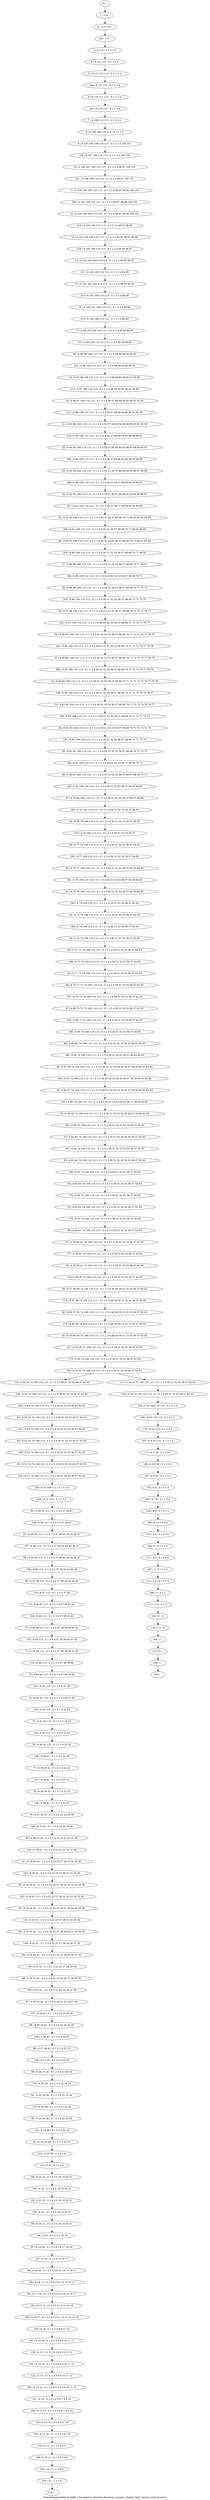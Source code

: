 digraph G {
graph [label="Tree-decomposition of width 7 for register allocator (function _process_thread_shell_unicast_send_process)"]
0[label="0 | : "];
1[label="1 | 114 : "];
2[label="2 | 113 114 : "];
3[label="3 | 6 113 : 0 1 2 3 4 "];
4[label="4 | 6 112 113 : 0 1 2 3 4 "];
5[label="5 | 6 111 112 113 : 0 1 2 3 4 "];
6[label="6 | 6 110 111 113 : 0 1 2 3 4 "];
7[label="7 | 6 109 110 113 : 0 1 2 3 4 "];
8[label="8 | 6 108 109 110 113 : 0 1 2 3 4 "];
9[label="9 | 6 107 108 109 110 113 : 0 1 2 3 4 100 101 "];
10[label="10 | 6 106 107 109 110 113 : 0 1 2 3 4 96 97 100 101 "];
11[label="11 | 6 105 106 109 110 113 : 0 1 2 3 4 96 97 98 99 100 101 "];
12[label="12 | 6 104 105 109 110 113 : 0 1 2 3 4 96 97 98 99 100 101 "];
13[label="13 | 6 103 104 109 110 113 : 0 1 2 3 4 94 95 96 97 98 99 "];
14[label="14 | 6 102 103 109 110 113 : 0 1 2 3 4 94 95 96 97 "];
15[label="15 | 6 101 102 109 110 113 : 0 1 2 3 4 68 69 94 95 "];
16[label="16 | 6 100 101 109 110 113 : 0 1 2 3 4 68 69 "];
17[label="17 | 6 99 100 109 110 113 : 0 1 2 3 4 68 69 84 85 "];
18[label="18 | 6 98 99 109 110 113 : 0 1 2 3 4 68 69 84 85 90 91 "];
19[label="19 | 6 97 98 109 110 113 : 0 1 2 3 4 68 69 84 85 90 91 92 93 "];
20[label="20 | 6 96 97 109 110 113 : 0 1 2 3 4 56 57 68 69 84 85 90 91 92 93 "];
21[label="21 | 6 95 96 109 110 113 : 0 1 2 3 4 56 57 68 69 84 85 88 89 90 91 92 93 "];
22[label="22 | 6 94 95 109 110 113 : 0 1 2 3 4 56 57 68 69 84 85 86 87 88 89 90 91 "];
23[label="23 | 6 93 94 109 110 113 : 0 1 2 3 4 50 51 56 57 68 69 84 85 86 87 88 89 "];
24[label="24 | 6 92 93 109 110 113 : 0 1 2 3 4 50 51 56 57 68 69 82 83 84 85 86 87 "];
25[label="25 | 6 91 92 109 110 113 : 0 1 2 3 4 50 51 56 57 68 69 70 71 80 81 82 83 84 85 "];
26[label="26 | 6 90 91 109 110 113 : 0 1 2 3 4 50 51 52 53 56 57 68 69 70 71 80 81 82 83 "];
27[label="27 | 6 89 90 109 110 113 : 0 1 2 3 4 50 51 52 53 56 57 68 69 70 71 80 81 "];
28[label="28 | 6 88 89 109 110 113 : 0 1 2 3 4 50 51 52 53 56 57 68 69 70 71 72 73 "];
29[label="29 | 6 87 88 109 110 113 : 0 1 2 3 4 50 51 52 53 56 57 68 69 70 71 72 73 76 77 "];
30[label="30 | 6 86 87 109 110 113 : 0 1 2 3 4 50 51 52 53 56 57 68 69 70 71 72 73 76 77 78 79 "];
31[label="31 | 6 85 86 109 110 113 : 0 1 2 3 4 50 51 52 53 56 57 68 69 70 71 72 73 76 77 78 79 "];
32[label="32 | 6 84 85 109 110 113 : 0 1 2 3 4 50 51 52 53 56 57 68 69 70 71 72 73 74 75 76 77 78 79 "];
33[label="33 | 6 83 84 109 110 113 : 0 1 2 3 4 50 51 52 53 56 57 68 69 70 71 72 73 74 75 76 77 "];
34[label="34 | 6 82 83 109 110 113 : 0 1 2 3 4 50 51 52 53 56 57 68 69 70 71 72 73 74 75 "];
35[label="35 | 6 81 82 109 110 113 : 0 1 2 3 4 50 51 52 53 56 57 68 69 70 71 72 73 "];
36[label="36 | 6 80 81 109 110 113 : 0 1 2 3 4 50 51 52 53 56 57 66 67 68 69 70 71 "];
37[label="37 | 6 79 80 109 110 113 : 0 1 2 3 4 50 51 52 53 56 57 66 67 68 69 "];
38[label="38 | 6 78 79 109 110 113 : 0 1 2 3 4 50 51 52 53 56 57 66 67 "];
39[label="39 | 6 77 78 109 110 113 : 0 1 2 3 4 50 51 52 53 56 57 64 65 "];
40[label="40 | 6 76 77 109 110 113 : 0 1 2 3 4 50 51 52 53 56 57 62 63 64 65 "];
41[label="41 | 6 75 76 109 110 113 : 0 1 2 3 4 50 51 52 53 56 57 62 63 64 65 "];
42[label="42 | 6 74 75 109 110 113 : 0 1 2 3 4 50 51 52 53 56 57 62 63 "];
43[label="43 | 6 73 74 109 110 113 : 0 1 2 3 4 50 51 52 53 56 57 62 63 "];
44[label="44 | 6 72 73 74 109 110 113 : 0 1 2 3 4 50 51 52 53 56 57 62 63 "];
45[label="45 | 6 71 72 74 109 110 113 : 0 1 2 3 4 50 51 52 53 56 57 62 63 "];
46[label="46 | 6 70 71 72 74 109 110 113 : 0 1 2 3 4 50 51 52 53 56 57 62 63 "];
47[label="47 | 6 69 70 72 74 109 110 113 : 0 1 2 3 4 50 51 52 53 56 57 62 63 "];
48[label="48 | 6 68 69 74 109 110 113 : 0 1 2 3 4 50 51 52 53 56 57 60 61 62 63 "];
49[label="49 | 6 67 68 74 109 110 113 : 0 1 2 3 4 50 51 52 53 54 55 56 57 58 59 60 61 62 63 "];
50[label="50 | 6 66 67 74 109 110 113 : 0 1 2 3 4 50 51 52 53 54 55 56 57 58 59 60 61 62 63 "];
51[label="51 | 6 65 66 74 109 110 113 : 0 1 2 3 4 50 51 52 53 54 55 56 57 58 59 62 63 "];
52[label="52 | 6 64 65 74 109 110 113 : 0 1 2 3 4 50 51 52 53 54 55 56 57 62 63 "];
53[label="53 | 6 63 64 74 109 110 113 : 0 1 2 3 4 50 51 52 53 54 55 56 57 62 63 "];
54[label="54 | 6 62 63 74 109 110 113 : 0 1 2 3 4 50 51 52 53 56 57 62 63 "];
55[label="55 | 6 61 62 74 109 110 113 : 0 1 2 3 4 50 51 52 53 56 57 62 63 "];
56[label="56 | 6 60 61 74 109 110 113 : 0 1 2 3 4 50 51 52 53 56 57 62 63 "];
57[label="57 | 6 59 60 61 74 109 110 113 : 0 1 2 3 4 50 51 52 53 56 57 62 63 "];
58[label="58 | 6 58 59 61 74 109 110 113 : 0 1 2 3 4 50 51 52 53 56 57 62 63 "];
59[label="59 | 6 57 58 59 74 109 110 113 : 0 1 2 3 4 48 49 50 51 52 53 56 57 62 63 "];
60[label="60 | 6 56 57 59 74 109 110 113 : 0 1 2 3 4 48 49 50 51 52 53 56 57 62 63 "];
61[label="61 | 6 55 56 59 74 109 110 113 : 0 1 2 3 4 48 49 50 51 52 53 56 57 62 63 "];
62[label="62 | 6 54 55 74 109 110 113 : 0 1 2 3 4 50 51 52 53 56 57 62 63 "];
63[label="63 | 6 53 54 74 109 113 : 0 1 2 3 4 50 51 52 53 56 57 62 63 "];
64[label="64 | 6 52 53 74 109 113 : 0 1 2 3 4 50 51 52 53 56 57 62 63 "];
65[label="65 | 6 51 52 74 109 113 : 0 1 2 3 4 50 51 52 53 56 57 62 63 "];
66[label="66 | 6 50 51 113 : 0 1 2 3 4 37 38 47 "];
67[label="67 | 6 49 50 113 : 0 1 2 3 4 37 38 43 44 45 46 47 "];
68[label="68 | 6 48 49 113 : 0 1 2 3 4 37 38 43 44 45 46 47 "];
69[label="69 | 6 47 48 113 : 0 1 2 3 4 37 38 43 44 45 46 "];
70[label="70 | 6 46 47 113 : 0 1 2 3 4 37 38 41 42 "];
71[label="71 | 6 45 46 113 : 0 1 2 3 4 37 38 39 40 41 42 "];
72[label="72 | 6 44 45 113 : 0 1 2 3 4 37 38 39 40 41 42 "];
73[label="73 | 6 43 44 113 : 0 1 2 3 4 37 38 39 40 "];
74[label="74 | 6 42 43 113 : 0 1 2 3 4 22 23 37 38 "];
75[label="75 | 6 41 42 113 : 0 1 2 3 4 22 23 "];
76[label="76 | 6 40 41 113 : 0 1 2 3 4 22 23 "];
77[label="77 | 6 39 40 41 : 0 1 2 3 4 22 23 "];
78[label="78 | 6 38 39 41 : 0 1 2 3 4 22 23 "];
79[label="79 | 6 37 38 41 : 0 1 2 3 4 22 23 35 36 "];
80[label="80 | 6 36 37 41 : 0 1 2 3 4 22 23 31 32 35 36 "];
81[label="81 | 6 35 36 41 : 0 1 2 3 4 22 23 27 28 31 32 35 36 "];
82[label="82 | 6 34 35 41 : 0 1 2 3 4 22 23 27 28 31 32 33 34 35 36 "];
83[label="83 | 6 33 34 41 : 0 1 2 3 4 22 23 27 28 31 32 33 34 35 36 "];
84[label="84 | 6 32 33 41 : 0 1 2 3 4 22 23 27 28 29 30 31 32 33 34 "];
85[label="85 | 6 31 32 41 : 0 1 2 3 4 22 23 27 28 29 30 31 32 "];
86[label="86 | 6 30 31 41 : 0 1 2 3 4 22 23 25 26 27 28 29 30 "];
87[label="87 | 6 29 30 41 : 0 1 2 3 4 22 23 25 26 27 28 "];
88[label="88 | 6 28 29 41 : 0 1 2 3 4 22 23 25 26 "];
89[label="89 | 6 27 28 41 : 0 1 2 3 4 22 23 "];
90[label="90 | 6 26 27 28 : 0 1 2 3 4 22 23 24 "];
91[label="91 | 6 25 26 28 : 0 1 2 3 4 22 23 24 "];
92[label="92 | 6 24 25 28 : 0 1 2 3 4 22 23 24 "];
93[label="93 | 6 23 24 28 : 0 1 2 3 4 22 23 "];
94[label="94 | 6 22 23 : 0 1 2 3 4 18 19 20 21 "];
95[label="95 | 6 21 22 : 0 1 2 3 4 18 19 20 21 "];
96[label="96 | 6 20 21 : 0 1 2 3 4 18 19 20 21 "];
97[label="97 | 6 19 20 : 0 1 2 3 4 5 6 17 18 19 "];
98[label="98 | 6 18 19 : 0 1 2 3 4 5 6 13 14 15 16 17 "];
99[label="99 | 6 17 18 : 0 1 2 3 4 5 6 13 14 15 16 17 "];
100[label="100 | 6 16 17 : 0 1 2 3 4 5 6 11 12 13 14 15 16 "];
101[label="101 | 6 15 16 : 0 1 2 3 4 5 6 9 10 11 12 "];
102[label="102 | 6 14 15 : 0 1 2 3 4 5 6 9 10 11 12 "];
103[label="103 | 6 13 14 : 0 1 2 3 4 5 6 7 8 9 10 11 12 "];
104[label="104 | 6 12 13 : 0 1 2 3 4 5 6 7 8 9 10 "];
105[label="105 | 6 11 12 : 0 1 2 3 4 5 6 7 8 "];
106[label="106 | 6 10 11 : 0 1 2 3 4 5 6 "];
107[label="107 | 6 9 54 110 : 0 1 2 3 4 "];
108[label="108 | 6 8 9 54 : 0 1 2 3 4 "];
109[label="109 | 6 7 8 : 0 1 2 3 4 "];
110[label="110 | 5 6 : 0 1 2 3 4 "];
111[label="111 | 4 5 : 0 1 2 3 4 "];
112[label="112 | 3 4 : 0 1 2 3 4 "];
113[label="113 | 2 3 : 0 1 2 "];
114[label="114 | 1 2 : 0 "];
115[label="115 | 0 1 : "];
116[label="116 | 6 54 55 74 109 110 113 : 0 1 2 3 4 50 51 52 53 56 57 62 63 "];
117[label="117 | 6 54 55 74 109 110 113 : 0 1 2 3 4 50 51 52 53 56 57 62 63 "];
118[label="118 | : "];
119[label="119 | 6 11 : 0 1 2 3 4 5 6 "];
120[label="120 | 6 12 : 0 1 2 3 4 5 6 7 8 "];
121[label="121 | 6 13 : 0 1 2 3 4 5 6 7 8 9 10 "];
122[label="122 | 6 14 : 0 1 2 3 4 5 6 9 10 11 12 "];
123[label="123 | 6 15 : 0 1 2 3 4 5 6 9 10 11 12 "];
124[label="124 | 6 16 : 0 1 2 3 4 5 6 11 12 "];
125[label="125 | 6 17 : 0 1 2 3 4 5 6 13 14 15 16 "];
126[label="126 | 6 18 : 0 1 2 3 4 5 6 13 14 15 16 17 "];
127[label="127 | 6 19 : 0 1 2 3 4 5 6 17 "];
128[label="128 | 6 20 : 0 1 2 3 4 18 19 "];
129[label="129 | 6 21 : 0 1 2 3 4 18 19 20 21 "];
130[label="130 | 6 22 : 0 1 2 3 4 18 19 20 21 "];
131[label="131 | 6 23 : 0 1 2 3 4 "];
132[label="132 | 6 24 28 : 0 1 2 3 4 22 23 "];
133[label="133 | 6 25 28 : 0 1 2 3 4 22 23 24 "];
134[label="134 | 6 26 28 : 0 1 2 3 4 22 23 24 "];
135[label="135 | 6 27 28 : 0 1 2 3 4 22 23 "];
136[label="136 | 6 28 41 : 0 1 2 3 4 22 23 "];
137[label="137 | 6 29 41 : 0 1 2 3 4 22 23 25 26 "];
138[label="138 | 6 30 41 : 0 1 2 3 4 22 23 25 26 27 28 "];
139[label="139 | 6 31 41 : 0 1 2 3 4 22 23 27 28 29 30 "];
140[label="140 | 6 32 41 : 0 1 2 3 4 22 23 27 28 29 30 31 32 "];
141[label="141 | 6 33 41 : 0 1 2 3 4 22 23 27 28 31 32 33 34 "];
142[label="142 | 6 34 41 : 0 1 2 3 4 22 23 27 28 31 32 33 34 35 36 "];
143[label="143 | 6 35 41 : 0 1 2 3 4 22 23 27 28 31 32 35 36 "];
144[label="144 | 6 36 41 : 0 1 2 3 4 22 23 31 32 35 36 "];
145[label="145 | 6 37 41 : 0 1 2 3 4 22 23 35 36 "];
146[label="146 | 6 38 41 : 0 1 2 3 4 22 23 "];
147[label="147 | 6 39 41 : 0 1 2 3 4 22 23 "];
148[label="148 | 6 40 41 : 0 1 2 3 4 22 23 "];
149[label="149 | 6 41 113 : 0 1 2 3 4 22 23 "];
150[label="150 | 6 42 113 : 0 1 2 3 4 22 23 "];
151[label="151 | 6 43 113 : 0 1 2 3 4 37 38 "];
152[label="152 | 6 44 113 : 0 1 2 3 4 37 38 39 40 "];
153[label="153 | 6 45 113 : 0 1 2 3 4 37 38 39 40 41 42 "];
154[label="154 | 6 46 113 : 0 1 2 3 4 37 38 41 42 "];
155[label="155 | 6 47 113 : 0 1 2 3 4 37 38 "];
156[label="156 | 6 48 113 : 0 1 2 3 4 37 38 43 44 45 46 "];
157[label="157 | 6 49 113 : 0 1 2 3 4 37 38 43 44 45 46 47 "];
158[label="158 | 6 50 113 : 0 1 2 3 4 37 38 47 "];
159[label="159 | 6 51 113 : 0 1 2 3 4 "];
160[label="160 | 6 52 74 109 113 : 0 1 2 3 4 50 51 52 53 56 57 62 63 "];
161[label="161 | 6 53 74 109 113 : 0 1 2 3 4 50 51 52 53 56 57 62 63 "];
162[label="162 | 6 54 74 109 113 : 0 1 2 3 4 50 51 52 53 56 57 62 63 "];
163[label="163 | : "];
164[label="164 | 1 : "];
165[label="165 | 2 : 0 "];
166[label="166 | 3 : 0 1 2 "];
167[label="167 | 4 : 0 1 2 3 4 "];
168[label="168 | 5 : 0 1 2 3 4 "];
169[label="169 | 6 : 0 1 2 3 4 "];
170[label="170 | 6 8 : 0 1 2 3 4 "];
171[label="171 | 6 9 54 : 0 1 2 3 4 "];
172[label="172 | 6 54 110 : 0 1 2 3 4 "];
173[label="173 | 6 55 74 109 110 113 : 0 1 2 3 4 50 51 52 53 56 57 62 63 "];
174[label="174 | 6 56 59 74 109 110 113 : 0 1 2 3 4 48 49 50 51 52 53 56 57 62 63 "];
175[label="175 | 6 57 59 74 109 110 113 : 0 1 2 3 4 48 49 50 51 52 53 56 57 62 63 "];
176[label="176 | 6 58 59 74 109 110 113 : 0 1 2 3 4 50 51 52 53 56 57 62 63 "];
177[label="177 | 6 59 61 74 109 110 113 : 0 1 2 3 4 50 51 52 53 56 57 62 63 "];
178[label="178 | 6 61 74 109 110 113 : 0 1 2 3 4 50 51 52 53 56 57 62 63 "];
179[label="179 | 6 62 74 109 110 113 : 0 1 2 3 4 50 51 52 53 56 57 62 63 "];
180[label="180 | 6 63 74 109 110 113 : 0 1 2 3 4 50 51 52 53 56 57 62 63 "];
181[label="181 | 6 64 74 109 110 113 : 0 1 2 3 4 50 51 52 53 54 55 56 57 62 63 "];
182[label="182 | 6 65 74 109 110 113 : 0 1 2 3 4 50 51 52 53 54 55 56 57 62 63 "];
183[label="183 | 6 66 74 109 110 113 : 0 1 2 3 4 50 51 52 53 54 55 56 57 58 59 62 63 "];
184[label="184 | 6 67 74 109 110 113 : 0 1 2 3 4 50 51 52 53 54 55 56 57 58 59 60 61 62 63 "];
185[label="185 | 6 68 74 109 110 113 : 0 1 2 3 4 50 51 52 53 56 57 60 61 62 63 "];
186[label="186 | 6 69 74 109 110 113 : 0 1 2 3 4 50 51 52 53 56 57 62 63 "];
187[label="187 | 6 70 72 74 109 110 113 : 0 1 2 3 4 50 51 52 53 56 57 62 63 "];
188[label="188 | 6 72 74 109 110 113 : 0 1 2 3 4 50 51 52 53 56 57 62 63 "];
189[label="189 | 6 74 109 110 113 : 0 1 2 3 4 50 51 52 53 56 57 62 63 "];
190[label="190 | 6 75 109 110 113 : 0 1 2 3 4 50 51 52 53 56 57 62 63 "];
191[label="191 | 6 76 109 110 113 : 0 1 2 3 4 50 51 52 53 56 57 62 63 64 65 "];
192[label="192 | 6 77 109 110 113 : 0 1 2 3 4 50 51 52 53 56 57 64 65 "];
193[label="193 | 6 78 109 110 113 : 0 1 2 3 4 50 51 52 53 56 57 "];
194[label="194 | 6 79 109 110 113 : 0 1 2 3 4 50 51 52 53 56 57 66 67 "];
195[label="195 | 6 80 109 110 113 : 0 1 2 3 4 50 51 52 53 56 57 66 67 68 69 "];
196[label="196 | 6 81 109 110 113 : 0 1 2 3 4 50 51 52 53 56 57 68 69 70 71 "];
197[label="197 | 6 82 109 110 113 : 0 1 2 3 4 50 51 52 53 56 57 68 69 70 71 72 73 "];
198[label="198 | 6 83 109 110 113 : 0 1 2 3 4 50 51 52 53 56 57 68 69 70 71 72 73 74 75 "];
199[label="199 | 6 84 109 110 113 : 0 1 2 3 4 50 51 52 53 56 57 68 69 70 71 72 73 74 75 76 77 "];
200[label="200 | 6 85 109 110 113 : 0 1 2 3 4 50 51 52 53 56 57 68 69 70 71 72 73 76 77 78 79 "];
201[label="201 | 6 86 109 110 113 : 0 1 2 3 4 50 51 52 53 56 57 68 69 70 71 72 73 76 77 78 79 "];
202[label="202 | 6 87 109 110 113 : 0 1 2 3 4 50 51 52 53 56 57 68 69 70 71 72 73 76 77 "];
203[label="203 | 6 88 109 110 113 : 0 1 2 3 4 50 51 52 53 56 57 68 69 70 71 72 73 "];
204[label="204 | 6 89 109 110 113 : 0 1 2 3 4 50 51 52 53 56 57 68 69 70 71 "];
205[label="205 | 6 90 109 110 113 : 0 1 2 3 4 50 51 52 53 56 57 68 69 70 71 80 81 "];
206[label="206 | 6 91 109 110 113 : 0 1 2 3 4 50 51 56 57 68 69 70 71 80 81 82 83 "];
207[label="207 | 6 92 109 110 113 : 0 1 2 3 4 50 51 56 57 68 69 82 83 84 85 "];
208[label="208 | 6 93 109 110 113 : 0 1 2 3 4 50 51 56 57 68 69 84 85 86 87 "];
209[label="209 | 6 94 109 110 113 : 0 1 2 3 4 56 57 68 69 84 85 86 87 88 89 "];
210[label="210 | 6 95 109 110 113 : 0 1 2 3 4 56 57 68 69 84 85 88 89 90 91 "];
211[label="211 | 6 96 109 110 113 : 0 1 2 3 4 56 57 68 69 84 85 90 91 92 93 "];
212[label="212 | 6 97 109 110 113 : 0 1 2 3 4 68 69 84 85 90 91 92 93 "];
213[label="213 | 6 98 109 110 113 : 0 1 2 3 4 68 69 84 85 90 91 "];
214[label="214 | 6 99 109 110 113 : 0 1 2 3 4 68 69 84 85 "];
215[label="215 | 6 100 109 110 113 : 0 1 2 3 4 68 69 "];
216[label="216 | 6 101 109 110 113 : 0 1 2 3 4 68 69 "];
217[label="217 | 6 102 109 110 113 : 0 1 2 3 4 94 95 "];
218[label="218 | 6 103 109 110 113 : 0 1 2 3 4 94 95 96 97 "];
219[label="219 | 6 104 109 110 113 : 0 1 2 3 4 96 97 98 99 "];
220[label="220 | 6 105 109 110 113 : 0 1 2 3 4 96 97 98 99 100 101 "];
221[label="221 | 6 106 109 110 113 : 0 1 2 3 4 96 97 100 101 "];
222[label="222 | 6 107 109 110 113 : 0 1 2 3 4 100 101 "];
223[label="223 | 6 110 113 : 0 1 2 3 4 "];
224[label="224 | 6 111 113 : 0 1 2 3 4 "];
225[label="225 | 113 : "];
226[label="226 | 6 69 72 74 109 110 113 : 0 1 2 3 4 50 51 52 53 56 57 62 63 "];
227[label="227 | 6 55 59 74 109 110 113 : 0 1 2 3 4 50 51 52 53 56 57 62 63 "];
228[label="228 | 6 54 74 109 110 113 : 0 1 2 3 4 50 51 52 53 56 57 62 63 "];
229[label="229 | 6 51 74 109 113 : 0 1 2 3 4 50 51 52 53 56 57 62 63 "];
230[label="230 | 6 51 109 113 : 0 1 2 3 4 "];
231[label="231 | 6 23 28 : 0 1 2 3 4 "];
232[label="232 | 10 11 : 1 2 5 6 "];
233[label="233 | 11 : 1 2 5 6 "];
234[label="234 | 6 54 74 109 110 113 : 0 1 2 3 4 50 51 52 53 56 57 62 63 "];
235[label="235 | 6 54 109 110 113 : 0 1 2 3 4 "];
236[label="236 | 6 54 110 113 : 0 1 2 3 4 "];
237[label="237 | 6 8 54 : 0 1 2 3 4 "];
238[label="238 | 6 8 : 0 1 2 3 4 "];
239[label="239 | 1 : "];
0->1 ;
1->2 ;
3->4 ;
4->5 ;
7->8 ;
8->9 ;
43->44 ;
45->46 ;
56->57 ;
62->116 ;
62->117 ;
119->106 ;
105->119 ;
120->105 ;
104->120 ;
121->104 ;
103->121 ;
122->103 ;
102->122 ;
123->102 ;
101->123 ;
124->101 ;
100->124 ;
125->100 ;
99->125 ;
126->99 ;
98->126 ;
127->98 ;
97->127 ;
128->97 ;
96->128 ;
129->96 ;
95->129 ;
130->95 ;
94->130 ;
131->94 ;
132->93 ;
92->132 ;
133->92 ;
91->133 ;
134->91 ;
90->134 ;
135->90 ;
89->135 ;
136->89 ;
88->136 ;
137->88 ;
87->137 ;
138->87 ;
86->138 ;
139->86 ;
85->139 ;
140->85 ;
84->140 ;
141->84 ;
83->141 ;
142->83 ;
82->142 ;
143->82 ;
81->143 ;
144->81 ;
80->144 ;
145->80 ;
79->145 ;
146->79 ;
78->146 ;
147->78 ;
77->147 ;
148->77 ;
76->148 ;
149->76 ;
75->149 ;
150->75 ;
74->150 ;
151->74 ;
73->151 ;
152->73 ;
72->152 ;
153->72 ;
71->153 ;
154->71 ;
70->154 ;
155->70 ;
69->155 ;
156->69 ;
68->156 ;
157->68 ;
67->157 ;
158->67 ;
66->158 ;
159->66 ;
160->65 ;
64->160 ;
161->64 ;
63->161 ;
162->63 ;
164->115 ;
114->164 ;
165->114 ;
113->165 ;
166->113 ;
112->166 ;
167->112 ;
111->167 ;
168->111 ;
110->168 ;
169->110 ;
170->109 ;
171->108 ;
107->171 ;
172->107 ;
173->62 ;
174->61 ;
60->174 ;
175->60 ;
59->175 ;
176->59 ;
58->176 ;
177->58 ;
57->177 ;
178->56 ;
55->178 ;
179->55 ;
54->179 ;
180->54 ;
53->180 ;
181->53 ;
52->181 ;
182->52 ;
51->182 ;
183->51 ;
50->183 ;
184->50 ;
49->184 ;
185->49 ;
48->185 ;
186->48 ;
187->47 ;
46->187 ;
188->45 ;
44->188 ;
189->43 ;
42->189 ;
190->42 ;
41->190 ;
191->41 ;
40->191 ;
192->40 ;
39->192 ;
193->39 ;
38->193 ;
194->38 ;
37->194 ;
195->37 ;
36->195 ;
196->36 ;
35->196 ;
197->35 ;
34->197 ;
198->34 ;
33->198 ;
199->33 ;
32->199 ;
200->32 ;
31->200 ;
201->31 ;
30->201 ;
202->30 ;
29->202 ;
203->29 ;
28->203 ;
204->28 ;
27->204 ;
205->27 ;
26->205 ;
206->26 ;
25->206 ;
207->25 ;
24->207 ;
208->24 ;
23->208 ;
209->23 ;
22->209 ;
210->22 ;
21->210 ;
211->21 ;
20->211 ;
212->20 ;
19->212 ;
213->19 ;
18->213 ;
214->18 ;
17->214 ;
215->17 ;
16->215 ;
216->16 ;
15->216 ;
217->15 ;
14->217 ;
218->14 ;
13->218 ;
219->13 ;
12->219 ;
220->12 ;
11->220 ;
221->11 ;
10->221 ;
222->10 ;
9->222 ;
223->7 ;
6->223 ;
224->6 ;
5->224 ;
225->3 ;
2->225 ;
226->186 ;
47->226 ;
227->173 ;
61->227 ;
228->162 ;
116->228 ;
65->229 ;
230->159 ;
229->230 ;
231->131 ;
93->231 ;
106->232 ;
233->118 ;
232->233 ;
117->234 ;
234->235 ;
236->172 ;
235->236 ;
237->170 ;
108->237 ;
238->169 ;
109->238 ;
239->163 ;
115->239 ;
}
